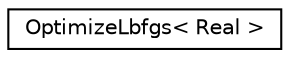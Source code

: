 digraph "Graphical Class Hierarchy"
{
  edge [fontname="Helvetica",fontsize="10",labelfontname="Helvetica",labelfontsize="10"];
  node [fontname="Helvetica",fontsize="10",shape=record];
  rankdir="LR";
  Node0 [label="OptimizeLbfgs\< Real \>",height=0.2,width=0.4,color="black", fillcolor="white", style="filled",URL="$classkaldi_1_1OptimizeLbfgs.html"];
}
